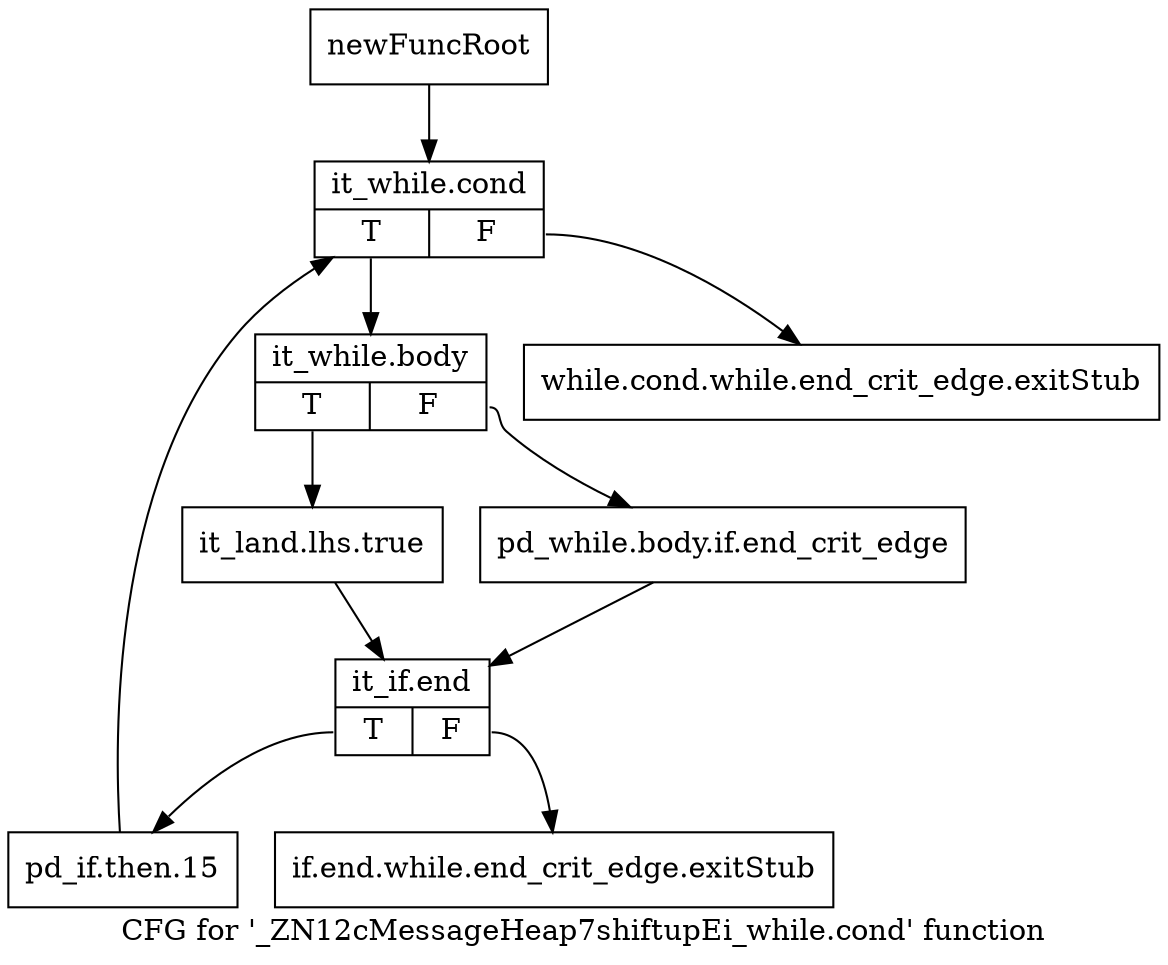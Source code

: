 digraph "CFG for '_ZN12cMessageHeap7shiftupEi_while.cond' function" {
	label="CFG for '_ZN12cMessageHeap7shiftupEi_while.cond' function";

	Node0x19a99c0 [shape=record,label="{newFuncRoot}"];
	Node0x19a99c0 -> Node0x19a9ab0;
	Node0x19a9a10 [shape=record,label="{while.cond.while.end_crit_edge.exitStub}"];
	Node0x19a9a60 [shape=record,label="{if.end.while.end_crit_edge.exitStub}"];
	Node0x19a9ab0 [shape=record,label="{it_while.cond|{<s0>T|<s1>F}}"];
	Node0x19a9ab0:s0 -> Node0x19a9b00;
	Node0x19a9ab0:s1 -> Node0x19a9a10;
	Node0x19a9b00 [shape=record,label="{it_while.body|{<s0>T|<s1>F}}"];
	Node0x19a9b00:s0 -> Node0x19a9ba0;
	Node0x19a9b00:s1 -> Node0x19a9b50;
	Node0x19a9b50 [shape=record,label="{pd_while.body.if.end_crit_edge}"];
	Node0x19a9b50 -> Node0x19a9bf0;
	Node0x19a9ba0 [shape=record,label="{it_land.lhs.true}"];
	Node0x19a9ba0 -> Node0x19a9bf0;
	Node0x19a9bf0 [shape=record,label="{it_if.end|{<s0>T|<s1>F}}"];
	Node0x19a9bf0:s0 -> Node0x19a9c40;
	Node0x19a9bf0:s1 -> Node0x19a9a60;
	Node0x19a9c40 [shape=record,label="{pd_if.then.15}"];
	Node0x19a9c40 -> Node0x19a9ab0;
}
